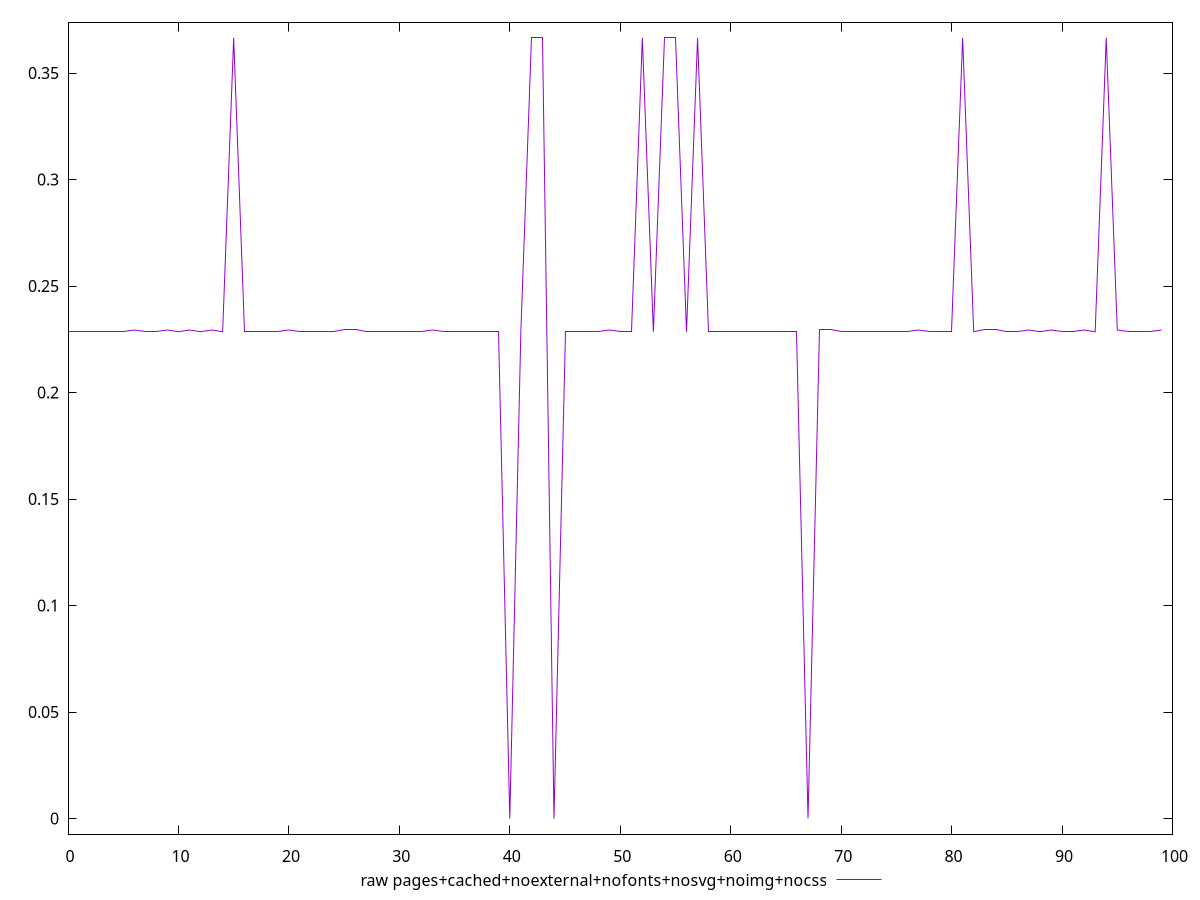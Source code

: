 $_rawPagesCachedNoexternalNofontsNosvgNoimgNocss <<EOF
0.22853081597222222
0.22853081597222222
0.22853081597222222
0.22853081597222222
0.22853081597222222
0.22853081597222222
0.22935199652777777
0.22853081597222222
0.22853081597222222
0.22935199652777777
0.22853081597222222
0.22935199652777777
0.22853081597222222
0.22935199652777777
0.22853081597222222
0.3664786512586805
0.22853081597222222
0.22853081597222222
0.22853081597222222
0.22853081597222222
0.22935199652777777
0.22853081597222222
0.22853081597222222
0.22853081597222222
0.22853081597222222
0.22935199652777777
0.22935199652777777
0.22853081597222222
0.22853081597222222
0.22853081597222222
0.22853081597222222
0.22853081597222222
0.22853081597222222
0.22935199652777777
0.22853081597222222
0.22853081597222222
0.22853081597222222
0.22853081597222222
0.22853081597222222
0.22853081597222222
0
0.22853081597222222
0.3664786512586805
0.3664786512586805
0
0.22853081597222222
0.22853081597222222
0.22853081597222222
0.22853081597222222
0.22935199652777777
0.22853081597222222
0.22853081597222222
0.3664786512586805
0.22853081597222222
0.3664786512586805
0.3664786512586805
0.22853081597222222
0.3664786512586805
0.22853081597222222
0.22853081597222222
0.22853081597222222
0.22853081597222222
0.22853081597222222
0.22853081597222222
0.22853081597222222
0.22853081597222222
0.22853081597222222
0
0.22935199652777777
0.22935199652777777
0.22853081597222222
0.22853081597222222
0.22853081597222222
0.22853081597222222
0.22853081597222222
0.22853081597222222
0.22853081597222222
0.22935199652777777
0.22853081597222222
0.22853081597222222
0.22853081597222222
0.3664786512586805
0.22853081597222222
0.22935199652777777
0.22935199652777777
0.22853081597222222
0.22853081597222222
0.22935199652777777
0.22853081597222222
0.22935199652777777
0.22853081597222222
0.22853081597222222
0.22935199652777777
0.22853081597222222
0.3664786512586805
0.22935199652777777
0.22853081597222222
0.22853081597222222
0.22853081597222222
0.22935199652777777
EOF
set key outside below
set terminal pngcairo
set output "report_00005_2020-11-02T22-26-11.212Z/cumulative-layout-shift/pages+cached+noexternal+nofonts+nosvg+noimg+nocss//raw.png"
set yrange [-0.00732957302517361:0.37380822428385413]
plot $_rawPagesCachedNoexternalNofontsNosvgNoimgNocss title "raw pages+cached+noexternal+nofonts+nosvg+noimg+nocss" with line ,